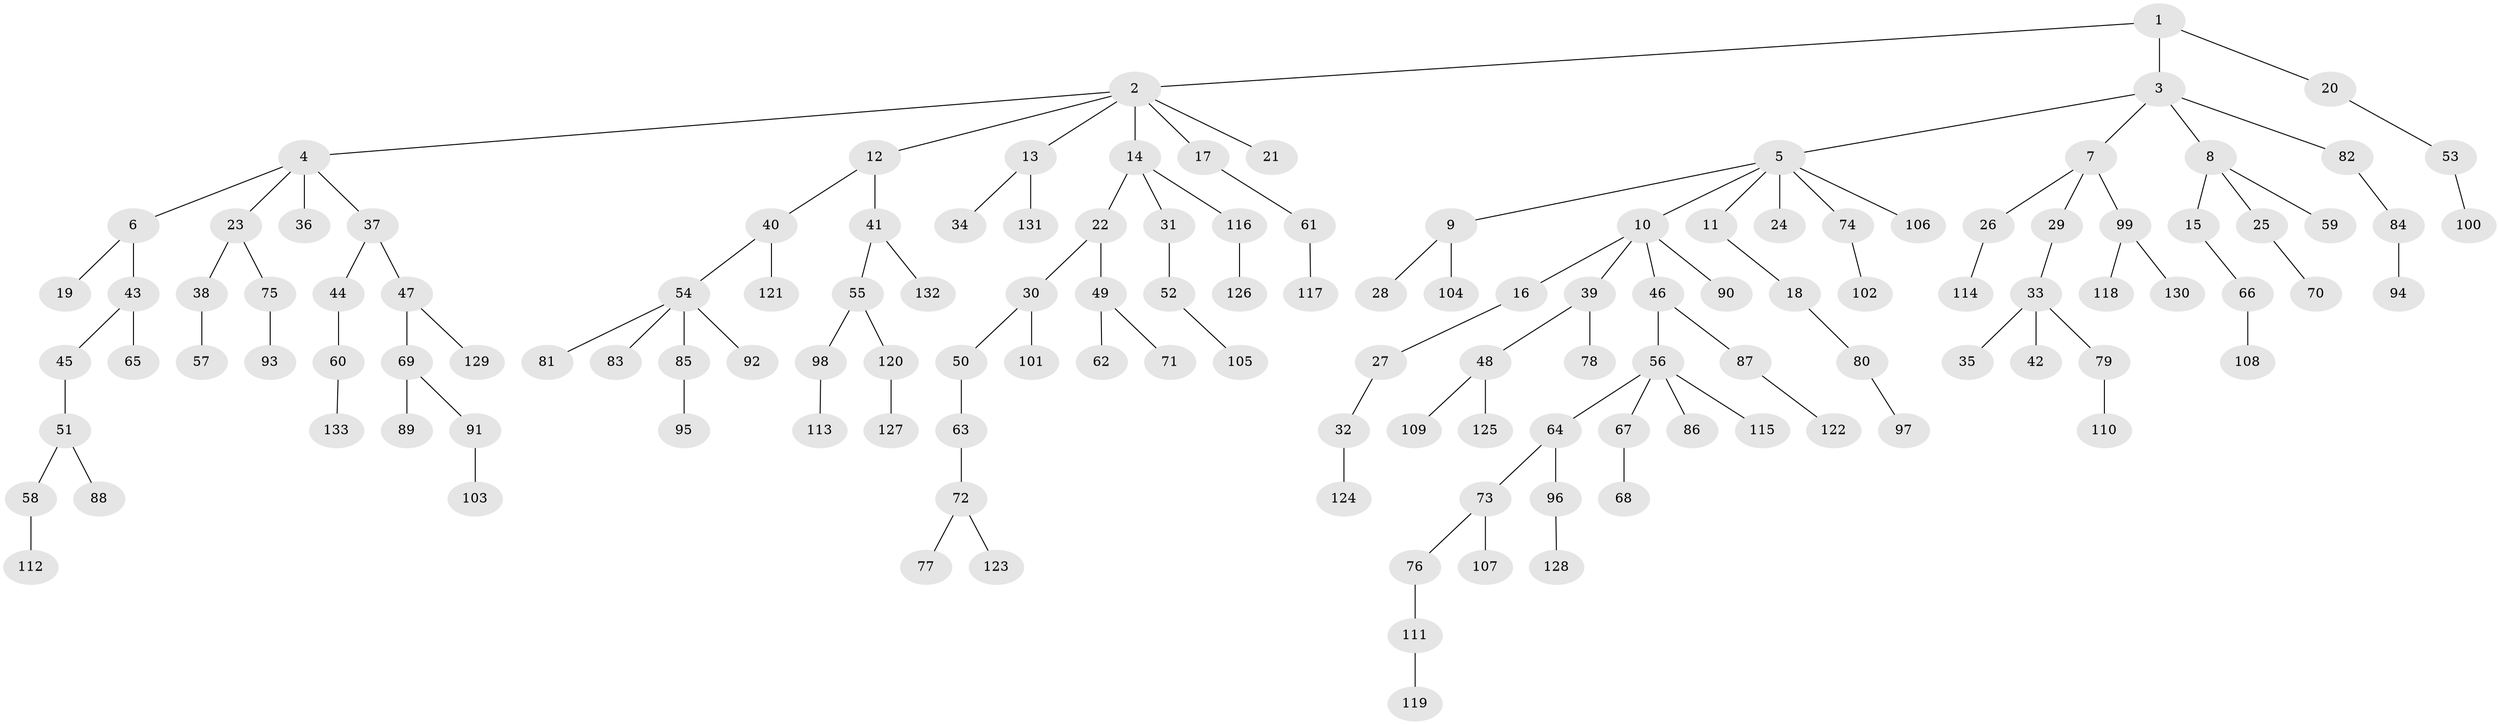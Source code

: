 // Generated by graph-tools (version 1.1) at 2025/26/03/09/25 03:26:24]
// undirected, 133 vertices, 132 edges
graph export_dot {
graph [start="1"]
  node [color=gray90,style=filled];
  1;
  2;
  3;
  4;
  5;
  6;
  7;
  8;
  9;
  10;
  11;
  12;
  13;
  14;
  15;
  16;
  17;
  18;
  19;
  20;
  21;
  22;
  23;
  24;
  25;
  26;
  27;
  28;
  29;
  30;
  31;
  32;
  33;
  34;
  35;
  36;
  37;
  38;
  39;
  40;
  41;
  42;
  43;
  44;
  45;
  46;
  47;
  48;
  49;
  50;
  51;
  52;
  53;
  54;
  55;
  56;
  57;
  58;
  59;
  60;
  61;
  62;
  63;
  64;
  65;
  66;
  67;
  68;
  69;
  70;
  71;
  72;
  73;
  74;
  75;
  76;
  77;
  78;
  79;
  80;
  81;
  82;
  83;
  84;
  85;
  86;
  87;
  88;
  89;
  90;
  91;
  92;
  93;
  94;
  95;
  96;
  97;
  98;
  99;
  100;
  101;
  102;
  103;
  104;
  105;
  106;
  107;
  108;
  109;
  110;
  111;
  112;
  113;
  114;
  115;
  116;
  117;
  118;
  119;
  120;
  121;
  122;
  123;
  124;
  125;
  126;
  127;
  128;
  129;
  130;
  131;
  132;
  133;
  1 -- 2;
  1 -- 3;
  1 -- 20;
  2 -- 4;
  2 -- 12;
  2 -- 13;
  2 -- 14;
  2 -- 17;
  2 -- 21;
  3 -- 5;
  3 -- 7;
  3 -- 8;
  3 -- 82;
  4 -- 6;
  4 -- 23;
  4 -- 36;
  4 -- 37;
  5 -- 9;
  5 -- 10;
  5 -- 11;
  5 -- 24;
  5 -- 74;
  5 -- 106;
  6 -- 19;
  6 -- 43;
  7 -- 26;
  7 -- 29;
  7 -- 99;
  8 -- 15;
  8 -- 25;
  8 -- 59;
  9 -- 28;
  9 -- 104;
  10 -- 16;
  10 -- 39;
  10 -- 46;
  10 -- 90;
  11 -- 18;
  12 -- 40;
  12 -- 41;
  13 -- 34;
  13 -- 131;
  14 -- 22;
  14 -- 31;
  14 -- 116;
  15 -- 66;
  16 -- 27;
  17 -- 61;
  18 -- 80;
  20 -- 53;
  22 -- 30;
  22 -- 49;
  23 -- 38;
  23 -- 75;
  25 -- 70;
  26 -- 114;
  27 -- 32;
  29 -- 33;
  30 -- 50;
  30 -- 101;
  31 -- 52;
  32 -- 124;
  33 -- 35;
  33 -- 42;
  33 -- 79;
  37 -- 44;
  37 -- 47;
  38 -- 57;
  39 -- 48;
  39 -- 78;
  40 -- 54;
  40 -- 121;
  41 -- 55;
  41 -- 132;
  43 -- 45;
  43 -- 65;
  44 -- 60;
  45 -- 51;
  46 -- 56;
  46 -- 87;
  47 -- 69;
  47 -- 129;
  48 -- 109;
  48 -- 125;
  49 -- 62;
  49 -- 71;
  50 -- 63;
  51 -- 58;
  51 -- 88;
  52 -- 105;
  53 -- 100;
  54 -- 81;
  54 -- 83;
  54 -- 85;
  54 -- 92;
  55 -- 98;
  55 -- 120;
  56 -- 64;
  56 -- 67;
  56 -- 86;
  56 -- 115;
  58 -- 112;
  60 -- 133;
  61 -- 117;
  63 -- 72;
  64 -- 73;
  64 -- 96;
  66 -- 108;
  67 -- 68;
  69 -- 89;
  69 -- 91;
  72 -- 77;
  72 -- 123;
  73 -- 76;
  73 -- 107;
  74 -- 102;
  75 -- 93;
  76 -- 111;
  79 -- 110;
  80 -- 97;
  82 -- 84;
  84 -- 94;
  85 -- 95;
  87 -- 122;
  91 -- 103;
  96 -- 128;
  98 -- 113;
  99 -- 118;
  99 -- 130;
  111 -- 119;
  116 -- 126;
  120 -- 127;
}
